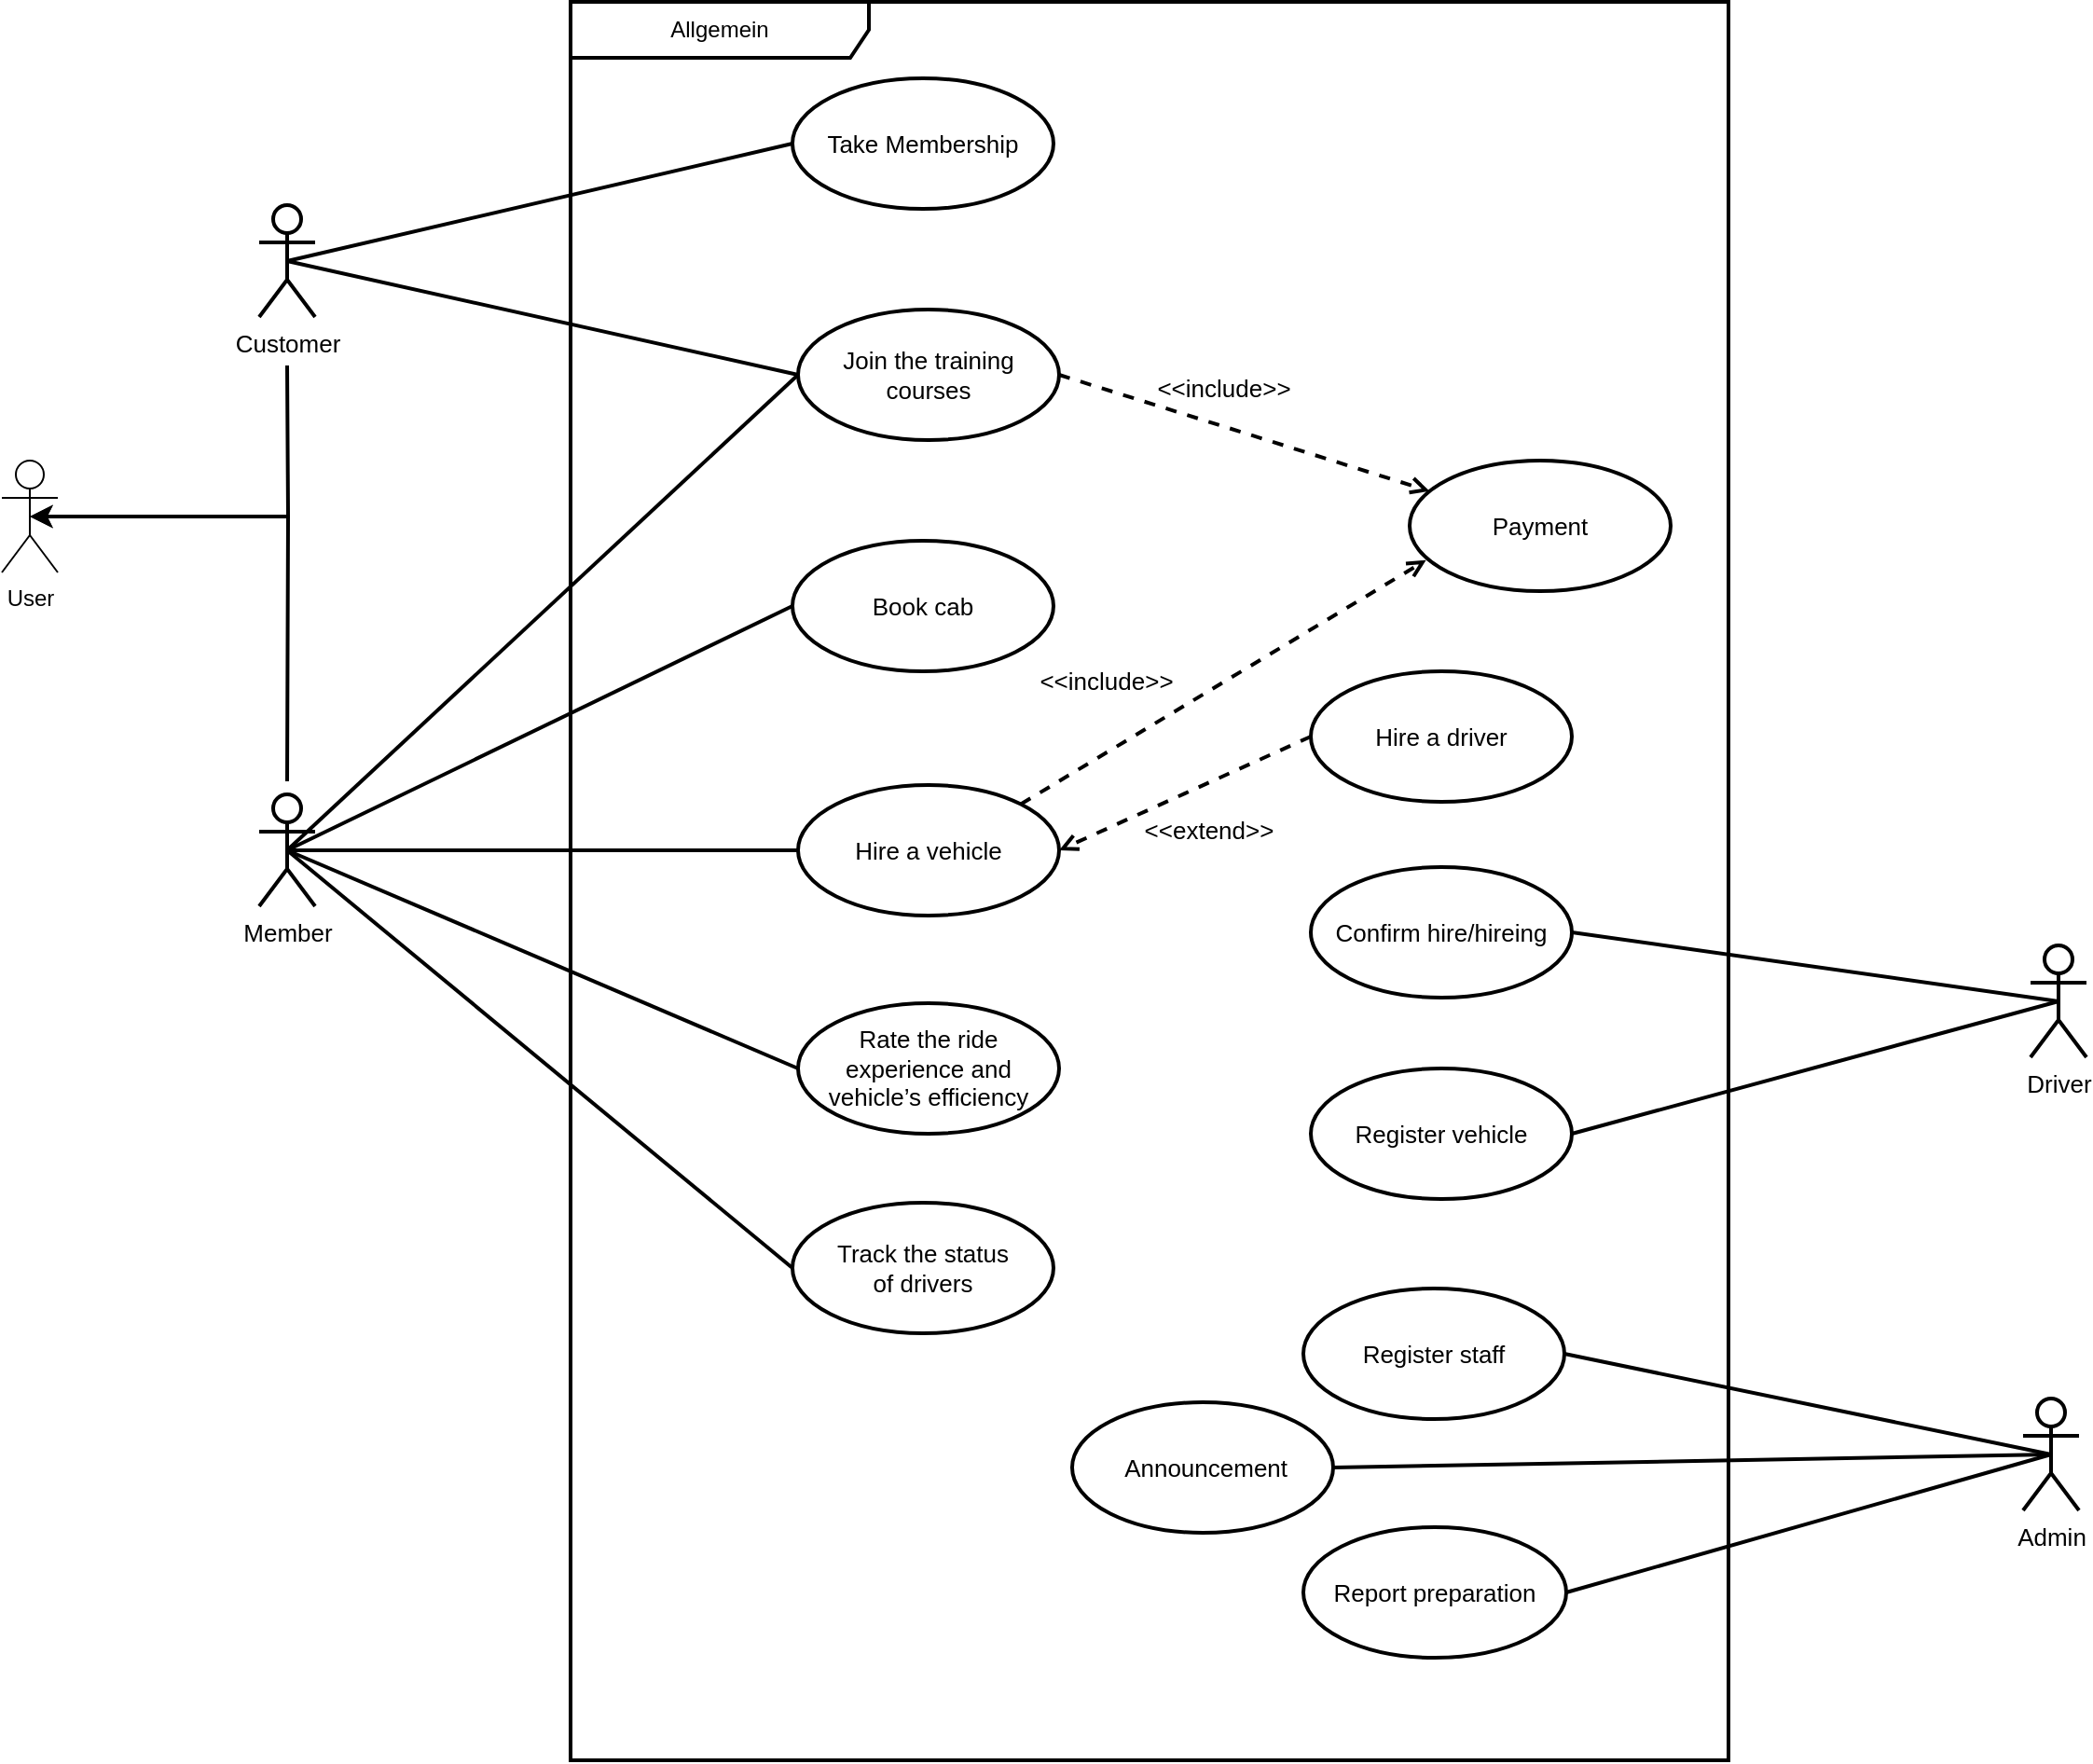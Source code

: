 <mxfile version="21.2.2" type="device" pages="2">
  <diagram id="Sg7ZV_KuBf7xHADTHJAd" name="Page-1">
    <mxGraphModel dx="1900" dy="843" grid="0" gridSize="10" guides="1" tooltips="1" connect="1" arrows="1" fold="1" page="0" pageScale="1" pageWidth="827" pageHeight="1169" background="none" math="0" shadow="0">
      <root>
        <mxCell id="0" />
        <mxCell id="1" parent="0" />
        <mxCell id="JtI680RbjMdnWNYT66Pj-16" style="rounded=0;orthogonalLoop=1;jettySize=auto;html=1;exitX=0.5;exitY=0.5;exitDx=0;exitDy=0;exitPerimeter=0;entryX=0;entryY=0.5;entryDx=0;entryDy=0;endArrow=none;endFill=0;strokeWidth=2;fontSize=13;strokeColor=default;fontColor=default;labelBackgroundColor=none;" parent="1" source="JtI680RbjMdnWNYT66Pj-1" target="JtI680RbjMdnWNYT66Pj-2" edge="1">
          <mxGeometry relative="1" as="geometry" />
        </mxCell>
        <mxCell id="JtI680RbjMdnWNYT66Pj-17" style="rounded=0;orthogonalLoop=1;jettySize=auto;html=1;exitX=0.5;exitY=0.5;exitDx=0;exitDy=0;exitPerimeter=0;entryX=0;entryY=0.5;entryDx=0;entryDy=0;endArrow=none;endFill=0;strokeWidth=2;fontSize=13;strokeColor=default;fontColor=default;labelBackgroundColor=none;" parent="1" source="JtI680RbjMdnWNYT66Pj-1" target="JtI680RbjMdnWNYT66Pj-11" edge="1">
          <mxGeometry relative="1" as="geometry" />
        </mxCell>
        <mxCell id="JtI680RbjMdnWNYT66Pj-1" value="Customer" style="shape=umlActor;verticalLabelPosition=bottom;verticalAlign=top;html=1;strokeWidth=2;fontSize=13;strokeColor=default;fontColor=default;labelBackgroundColor=none;" parent="1" vertex="1">
          <mxGeometry x="70" y="290" width="30" height="60" as="geometry" />
        </mxCell>
        <mxCell id="JtI680RbjMdnWNYT66Pj-2" value="Take Membership" style="ellipse;whiteSpace=wrap;html=1;strokeWidth=2;fontSize=13;strokeColor=default;fontColor=default;labelBackgroundColor=none;" parent="1" vertex="1">
          <mxGeometry x="356" y="222" width="140" height="70" as="geometry" />
        </mxCell>
        <mxCell id="KUqp1MOufIAPbCy5ALb7-6" style="rounded=0;orthogonalLoop=1;jettySize=auto;html=1;exitX=0;exitY=0.5;exitDx=0;exitDy=0;entryX=0.5;entryY=0.5;entryDx=0;entryDy=0;entryPerimeter=0;endArrow=none;endFill=0;strokeWidth=2;" parent="1" source="JtI680RbjMdnWNYT66Pj-3" target="KUqp1MOufIAPbCy5ALb7-2" edge="1">
          <mxGeometry relative="1" as="geometry" />
        </mxCell>
        <mxCell id="JtI680RbjMdnWNYT66Pj-3" value="Rate the ride &lt;br style=&quot;font-size: 13px;&quot;&gt;experience and vehicle’s efficiency" style="ellipse;whiteSpace=wrap;html=1;strokeWidth=2;fontSize=13;strokeColor=default;fontColor=default;labelBackgroundColor=none;" parent="1" vertex="1">
          <mxGeometry x="359" y="718" width="140" height="70" as="geometry" />
        </mxCell>
        <mxCell id="JtI680RbjMdnWNYT66Pj-4" value="Report preparation" style="ellipse;whiteSpace=wrap;html=1;strokeWidth=2;fontSize=13;strokeColor=default;fontColor=default;labelBackgroundColor=none;" parent="1" vertex="1">
          <mxGeometry x="630" y="999" width="141" height="70" as="geometry" />
        </mxCell>
        <mxCell id="KUqp1MOufIAPbCy5ALb7-5" style="rounded=0;orthogonalLoop=1;jettySize=auto;html=1;exitX=0;exitY=0.5;exitDx=0;exitDy=0;entryX=0.5;entryY=0.5;entryDx=0;entryDy=0;entryPerimeter=0;endArrow=none;endFill=0;strokeWidth=2;" parent="1" source="JtI680RbjMdnWNYT66Pj-5" target="KUqp1MOufIAPbCy5ALb7-2" edge="1">
          <mxGeometry relative="1" as="geometry">
            <mxPoint x="143.143" y="675.857" as="targetPoint" />
          </mxGeometry>
        </mxCell>
        <mxCell id="JtI680RbjMdnWNYT66Pj-5" value="Hire a vehicle" style="ellipse;whiteSpace=wrap;html=1;strokeWidth=2;fontSize=13;strokeColor=default;fontColor=default;labelBackgroundColor=none;" parent="1" vertex="1">
          <mxGeometry x="359" y="601" width="140" height="70" as="geometry" />
        </mxCell>
        <mxCell id="JtI680RbjMdnWNYT66Pj-6" value="Register staff" style="ellipse;whiteSpace=wrap;html=1;strokeWidth=2;fontSize=13;strokeColor=default;fontColor=default;labelBackgroundColor=none;" parent="1" vertex="1">
          <mxGeometry x="630" y="871" width="140" height="70" as="geometry" />
        </mxCell>
        <mxCell id="KUqp1MOufIAPbCy5ALb7-4" style="rounded=0;orthogonalLoop=1;jettySize=auto;html=1;exitX=0;exitY=0.5;exitDx=0;exitDy=0;entryX=0.5;entryY=0.5;entryDx=0;entryDy=0;entryPerimeter=0;endArrow=none;endFill=0;strokeWidth=2;" parent="1" source="JtI680RbjMdnWNYT66Pj-7" target="KUqp1MOufIAPbCy5ALb7-2" edge="1">
          <mxGeometry relative="1" as="geometry" />
        </mxCell>
        <mxCell id="JtI680RbjMdnWNYT66Pj-7" value="Book cab" style="ellipse;whiteSpace=wrap;html=1;strokeWidth=2;fontSize=13;strokeColor=default;fontColor=default;labelBackgroundColor=none;" parent="1" vertex="1">
          <mxGeometry x="356" y="470" width="140" height="70" as="geometry" />
        </mxCell>
        <mxCell id="KUqp1MOufIAPbCy5ALb7-7" style="rounded=0;orthogonalLoop=1;jettySize=auto;html=1;exitX=0;exitY=0.5;exitDx=0;exitDy=0;entryX=0.5;entryY=0.5;entryDx=0;entryDy=0;entryPerimeter=0;endArrow=none;endFill=0;strokeWidth=2;" parent="1" source="JtI680RbjMdnWNYT66Pj-8" target="KUqp1MOufIAPbCy5ALb7-2" edge="1">
          <mxGeometry relative="1" as="geometry">
            <mxPoint x="160.286" y="850.714" as="targetPoint" />
          </mxGeometry>
        </mxCell>
        <mxCell id="JtI680RbjMdnWNYT66Pj-8" value="Track the status &lt;br style=&quot;font-size: 13px;&quot;&gt;of drivers" style="ellipse;whiteSpace=wrap;html=1;strokeWidth=2;fontSize=13;strokeColor=default;fontColor=default;labelBackgroundColor=none;" parent="1" vertex="1">
          <mxGeometry x="356" y="825" width="140" height="70" as="geometry" />
        </mxCell>
        <mxCell id="JtI680RbjMdnWNYT66Pj-11" value="Join the training courses" style="ellipse;whiteSpace=wrap;html=1;strokeWidth=2;fontSize=13;strokeColor=default;fontColor=default;labelBackgroundColor=none;" parent="1" vertex="1">
          <mxGeometry x="359" y="346" width="140" height="70" as="geometry" />
        </mxCell>
        <mxCell id="JtI680RbjMdnWNYT66Pj-12" value="Register vehicle" style="ellipse;whiteSpace=wrap;html=1;strokeWidth=2;fontSize=13;strokeColor=default;fontColor=default;labelBackgroundColor=none;" parent="1" vertex="1">
          <mxGeometry x="634" y="753" width="140" height="70" as="geometry" />
        </mxCell>
        <mxCell id="JtI680RbjMdnWNYT66Pj-13" value="Hire a driver" style="ellipse;whiteSpace=wrap;html=1;strokeWidth=2;fontSize=13;strokeColor=default;fontColor=default;labelBackgroundColor=none;" parent="1" vertex="1">
          <mxGeometry x="634" y="540" width="140" height="70" as="geometry" />
        </mxCell>
        <mxCell id="JtI680RbjMdnWNYT66Pj-15" value="Confirm hire/hireing" style="ellipse;whiteSpace=wrap;html=1;strokeWidth=2;fontSize=13;strokeColor=default;fontColor=default;labelBackgroundColor=none;" parent="1" vertex="1">
          <mxGeometry x="634" y="645" width="140" height="70" as="geometry" />
        </mxCell>
        <mxCell id="JtI680RbjMdnWNYT66Pj-23" value="&amp;lt;&amp;lt;include&amp;gt;&amp;gt;" style="html=1;verticalAlign=bottom;labelBackgroundColor=none;endArrow=open;endFill=0;dashed=1;rounded=0;exitX=1;exitY=0.5;exitDx=0;exitDy=0;strokeWidth=2;fontSize=13;strokeColor=default;fontColor=default;" parent="1" source="JtI680RbjMdnWNYT66Pj-11" target="JtI680RbjMdnWNYT66Pj-14" edge="1">
          <mxGeometry x="-0.14" y="9" width="160" relative="1" as="geometry">
            <mxPoint x="544" y="618" as="sourcePoint" />
            <mxPoint x="704" y="618" as="targetPoint" />
            <mxPoint as="offset" />
          </mxGeometry>
        </mxCell>
        <mxCell id="JtI680RbjMdnWNYT66Pj-25" value="&amp;lt;&amp;lt;include&amp;gt;&amp;gt;" style="html=1;verticalAlign=bottom;labelBackgroundColor=none;endArrow=open;endFill=0;dashed=1;rounded=0;entryX=0.063;entryY=0.763;entryDx=0;entryDy=0;exitX=1;exitY=0;exitDx=0;exitDy=0;entryPerimeter=0;strokeWidth=2;fontSize=13;strokeColor=default;fontColor=default;" parent="1" source="JtI680RbjMdnWNYT66Pj-5" target="JtI680RbjMdnWNYT66Pj-14" edge="1">
          <mxGeometry x="-0.459" y="25" width="160" relative="1" as="geometry">
            <mxPoint x="556" y="515" as="sourcePoint" />
            <mxPoint x="711" y="640" as="targetPoint" />
            <mxPoint y="1" as="offset" />
          </mxGeometry>
        </mxCell>
        <mxCell id="JtI680RbjMdnWNYT66Pj-30" style="rounded=0;orthogonalLoop=1;jettySize=auto;html=1;exitX=0.5;exitY=0.5;exitDx=0;exitDy=0;exitPerimeter=0;entryX=1;entryY=0.5;entryDx=0;entryDy=0;endArrow=none;endFill=0;strokeWidth=2;fontSize=13;strokeColor=default;fontColor=default;labelBackgroundColor=none;" parent="1" source="JtI680RbjMdnWNYT66Pj-27" target="JtI680RbjMdnWNYT66Pj-15" edge="1">
          <mxGeometry relative="1" as="geometry" />
        </mxCell>
        <mxCell id="JtI680RbjMdnWNYT66Pj-31" style="rounded=0;orthogonalLoop=1;jettySize=auto;html=1;exitX=0.5;exitY=0.5;exitDx=0;exitDy=0;exitPerimeter=0;entryX=1;entryY=0.5;entryDx=0;entryDy=0;endArrow=none;endFill=0;strokeWidth=2;fontSize=13;strokeColor=default;fontColor=default;labelBackgroundColor=none;" parent="1" source="JtI680RbjMdnWNYT66Pj-27" target="JtI680RbjMdnWNYT66Pj-12" edge="1">
          <mxGeometry relative="1" as="geometry" />
        </mxCell>
        <mxCell id="JtI680RbjMdnWNYT66Pj-27" value="Driver" style="shape=umlActor;verticalLabelPosition=bottom;verticalAlign=top;html=1;strokeWidth=2;fontSize=13;strokeColor=default;fontColor=default;labelBackgroundColor=none;" parent="1" vertex="1">
          <mxGeometry x="1020" y="687" width="30" height="60" as="geometry" />
        </mxCell>
        <mxCell id="JtI680RbjMdnWNYT66Pj-32" style="rounded=0;orthogonalLoop=1;jettySize=auto;html=1;exitX=0.5;exitY=0.5;exitDx=0;exitDy=0;exitPerimeter=0;entryX=1;entryY=0.5;entryDx=0;entryDy=0;endArrow=none;endFill=0;strokeWidth=2;fontSize=13;strokeColor=default;fontColor=default;labelBackgroundColor=none;" parent="1" source="JtI680RbjMdnWNYT66Pj-28" target="JtI680RbjMdnWNYT66Pj-6" edge="1">
          <mxGeometry relative="1" as="geometry" />
        </mxCell>
        <mxCell id="JtI680RbjMdnWNYT66Pj-33" style="rounded=0;orthogonalLoop=1;jettySize=auto;html=1;exitX=0.5;exitY=0.5;exitDx=0;exitDy=0;exitPerimeter=0;entryX=1;entryY=0.5;entryDx=0;entryDy=0;endArrow=none;endFill=0;strokeWidth=2;fontSize=13;strokeColor=default;fontColor=default;labelBackgroundColor=none;" parent="1" source="JtI680RbjMdnWNYT66Pj-28" target="JtI680RbjMdnWNYT66Pj-4" edge="1">
          <mxGeometry relative="1" as="geometry" />
        </mxCell>
        <mxCell id="JtI680RbjMdnWNYT66Pj-28" value="Admin" style="shape=umlActor;verticalLabelPosition=bottom;verticalAlign=top;html=1;strokeWidth=2;fontSize=13;strokeColor=default;fontColor=default;labelBackgroundColor=none;" parent="1" vertex="1">
          <mxGeometry x="1016" y="930" width="30" height="60" as="geometry" />
        </mxCell>
        <mxCell id="W9QEtiOxt6KoalJ0igwo-1" value="Allgemein" style="shape=umlFrame;whiteSpace=wrap;html=1;pointerEvents=0;recursiveResize=0;container=1;collapsible=0;width=160;strokeColor=default;fontColor=default;labelBackgroundColor=none;strokeWidth=2;" parent="1" vertex="1">
          <mxGeometry x="237" y="181" width="621" height="943" as="geometry" />
        </mxCell>
        <mxCell id="98QJETeo1Kw4cZLWInk4-1" value="&amp;nbsp;Announcement" style="ellipse;whiteSpace=wrap;html=1;strokeWidth=2;fontSize=13;strokeColor=default;fontColor=default;labelBackgroundColor=none;" parent="W9QEtiOxt6KoalJ0igwo-1" vertex="1">
          <mxGeometry x="269" y="751" width="140" height="70" as="geometry" />
        </mxCell>
        <mxCell id="JtI680RbjMdnWNYT66Pj-14" value="Payment" style="ellipse;whiteSpace=wrap;html=1;strokeWidth=2;fontSize=13;strokeColor=default;fontColor=default;labelBackgroundColor=none;" parent="W9QEtiOxt6KoalJ0igwo-1" vertex="1">
          <mxGeometry x="450" y="246" width="140" height="70" as="geometry" />
        </mxCell>
        <mxCell id="KUqp1MOufIAPbCy5ALb7-1" value="&amp;lt;&amp;lt;extend&amp;gt;&amp;gt;" style="html=1;verticalAlign=bottom;labelBackgroundColor=none;endArrow=open;endFill=0;dashed=1;rounded=0;entryX=1;entryY=0.5;entryDx=0;entryDy=0;exitX=0;exitY=0.5;exitDx=0;exitDy=0;strokeWidth=2;fontSize=13;strokeColor=default;fontColor=default;" parent="1" source="JtI680RbjMdnWNYT66Pj-13" target="JtI680RbjMdnWNYT66Pj-5" edge="1">
          <mxGeometry x="0.016" y="33" width="160" relative="1" as="geometry">
            <mxPoint x="664" y="416" as="sourcePoint" />
            <mxPoint x="506" y="267" as="targetPoint" />
            <mxPoint as="offset" />
          </mxGeometry>
        </mxCell>
        <mxCell id="98QJETeo1Kw4cZLWInk4-3" style="rounded=0;orthogonalLoop=1;jettySize=auto;html=1;exitX=0.5;exitY=0.5;exitDx=0;exitDy=0;exitPerimeter=0;entryX=0;entryY=0.5;entryDx=0;entryDy=0;strokeWidth=2;endArrow=none;endFill=0;" parent="1" source="KUqp1MOufIAPbCy5ALb7-2" target="JtI680RbjMdnWNYT66Pj-11" edge="1">
          <mxGeometry relative="1" as="geometry" />
        </mxCell>
        <mxCell id="KUqp1MOufIAPbCy5ALb7-2" value="Member" style="shape=umlActor;verticalLabelPosition=bottom;verticalAlign=top;html=1;strokeWidth=2;fontSize=13;strokeColor=default;fontColor=default;labelBackgroundColor=none;" parent="1" vertex="1">
          <mxGeometry x="70" y="606" width="30" height="60" as="geometry" />
        </mxCell>
        <mxCell id="98QJETeo1Kw4cZLWInk4-2" style="rounded=0;orthogonalLoop=1;jettySize=auto;html=1;exitX=1;exitY=0.5;exitDx=0;exitDy=0;entryX=0.5;entryY=0.5;entryDx=0;entryDy=0;entryPerimeter=0;endArrow=none;endFill=0;strokeWidth=2;" parent="1" source="98QJETeo1Kw4cZLWInk4-1" target="JtI680RbjMdnWNYT66Pj-28" edge="1">
          <mxGeometry relative="1" as="geometry" />
        </mxCell>
        <mxCell id="VyOtGV6ZUo6Rr4ROJjhi-2" style="edgeStyle=orthogonalEdgeStyle;rounded=0;orthogonalLoop=1;jettySize=auto;html=1;exitX=0.5;exitY=0.5;exitDx=0;exitDy=0;exitPerimeter=0;startArrow=classic;startFill=1;endArrow=none;endFill=0;strokeWidth=2;" parent="1" source="VyOtGV6ZUo6Rr4ROJjhi-1" edge="1">
          <mxGeometry relative="1" as="geometry">
            <mxPoint x="85" y="599" as="targetPoint" />
          </mxGeometry>
        </mxCell>
        <mxCell id="VyOtGV6ZUo6Rr4ROJjhi-3" style="edgeStyle=orthogonalEdgeStyle;rounded=0;orthogonalLoop=1;jettySize=auto;html=1;exitX=0.5;exitY=0.5;exitDx=0;exitDy=0;exitPerimeter=0;startArrow=classic;startFill=1;endArrow=none;endFill=0;strokeWidth=2;" parent="1" source="VyOtGV6ZUo6Rr4ROJjhi-1" edge="1">
          <mxGeometry relative="1" as="geometry">
            <mxPoint x="85" y="376" as="targetPoint" />
            <mxPoint x="-132.0" y="457" as="sourcePoint" />
          </mxGeometry>
        </mxCell>
        <mxCell id="VyOtGV6ZUo6Rr4ROJjhi-1" value="User" style="shape=umlActor;verticalLabelPosition=bottom;verticalAlign=top;html=1;outlineConnect=0;" parent="1" vertex="1">
          <mxGeometry x="-68" y="427" width="30" height="60" as="geometry" />
        </mxCell>
      </root>
    </mxGraphModel>
  </diagram>
  <diagram id="TWoqfgrpCxAoebQHYecr" name="Page-2">
    <mxGraphModel dx="1506" dy="369" grid="0" gridSize="10" guides="1" tooltips="1" connect="1" arrows="1" fold="1" page="1" pageScale="1" pageWidth="850" pageHeight="1100" math="0" shadow="0">
      <root>
        <mxCell id="0" />
        <mxCell id="1" parent="0" />
        <mxCell id="A92oESy23BLJrJ6_xoGW-1" style="rounded=0;orthogonalLoop=1;jettySize=auto;html=1;exitX=0.5;exitY=0.5;exitDx=0;exitDy=0;exitPerimeter=0;entryX=0;entryY=0.5;entryDx=0;entryDy=0;endArrow=none;endFill=0;strokeWidth=2;fontSize=13;strokeColor=default;fontColor=default;labelBackgroundColor=none;" edge="1" parent="1" source="A92oESy23BLJrJ6_xoGW-3" target="A92oESy23BLJrJ6_xoGW-4">
          <mxGeometry relative="1" as="geometry" />
        </mxCell>
        <mxCell id="A92oESy23BLJrJ6_xoGW-2" style="rounded=0;orthogonalLoop=1;jettySize=auto;html=1;exitX=0.5;exitY=0.5;exitDx=0;exitDy=0;exitPerimeter=0;entryX=0;entryY=0.5;entryDx=0;entryDy=0;endArrow=none;endFill=0;strokeWidth=2;fontSize=13;strokeColor=default;fontColor=default;labelBackgroundColor=none;" edge="1" parent="1" source="A92oESy23BLJrJ6_xoGW-3" target="A92oESy23BLJrJ6_xoGW-15">
          <mxGeometry relative="1" as="geometry" />
        </mxCell>
        <mxCell id="A92oESy23BLJrJ6_xoGW-3" value="Customer" style="shape=umlActor;verticalLabelPosition=bottom;verticalAlign=top;html=1;strokeWidth=2;fontSize=13;strokeColor=default;fontColor=default;labelBackgroundColor=none;" vertex="1" parent="1">
          <mxGeometry x="70" y="290" width="30" height="60" as="geometry" />
        </mxCell>
        <mxCell id="A92oESy23BLJrJ6_xoGW-4" value="Take Membership" style="ellipse;whiteSpace=wrap;html=1;strokeWidth=2;fontSize=13;strokeColor=default;fontColor=default;labelBackgroundColor=none;" vertex="1" parent="1">
          <mxGeometry x="356" y="222" width="140" height="70" as="geometry" />
        </mxCell>
        <mxCell id="A92oESy23BLJrJ6_xoGW-5" style="rounded=0;orthogonalLoop=1;jettySize=auto;html=1;exitX=0;exitY=0.5;exitDx=0;exitDy=0;entryX=0.5;entryY=0.5;entryDx=0;entryDy=0;entryPerimeter=0;endArrow=none;endFill=0;strokeWidth=2;" edge="1" parent="1" source="A92oESy23BLJrJ6_xoGW-6" target="A92oESy23BLJrJ6_xoGW-32">
          <mxGeometry relative="1" as="geometry" />
        </mxCell>
        <mxCell id="A92oESy23BLJrJ6_xoGW-6" value="Rate the ride &lt;br style=&quot;font-size: 13px;&quot;&gt;experience and vehicle’s efficiency" style="ellipse;whiteSpace=wrap;html=1;strokeWidth=2;fontSize=13;strokeColor=default;fontColor=default;labelBackgroundColor=none;" vertex="1" parent="1">
          <mxGeometry x="359" y="718" width="140" height="70" as="geometry" />
        </mxCell>
        <mxCell id="A92oESy23BLJrJ6_xoGW-7" value="Report preparation" style="ellipse;whiteSpace=wrap;html=1;strokeWidth=2;fontSize=13;strokeColor=default;fontColor=default;labelBackgroundColor=none;" vertex="1" parent="1">
          <mxGeometry x="630" y="999" width="141" height="70" as="geometry" />
        </mxCell>
        <mxCell id="A92oESy23BLJrJ6_xoGW-8" style="rounded=0;orthogonalLoop=1;jettySize=auto;html=1;exitX=0;exitY=0.5;exitDx=0;exitDy=0;entryX=0.5;entryY=0.5;entryDx=0;entryDy=0;entryPerimeter=0;endArrow=none;endFill=0;strokeWidth=2;" edge="1" parent="1" source="A92oESy23BLJrJ6_xoGW-9" target="A92oESy23BLJrJ6_xoGW-32">
          <mxGeometry relative="1" as="geometry">
            <mxPoint x="143.143" y="675.857" as="targetPoint" />
          </mxGeometry>
        </mxCell>
        <mxCell id="A92oESy23BLJrJ6_xoGW-9" value="Hire a vehicle" style="ellipse;whiteSpace=wrap;html=1;strokeWidth=2;fontSize=13;strokeColor=default;fontColor=default;labelBackgroundColor=none;" vertex="1" parent="1">
          <mxGeometry x="359" y="601" width="140" height="70" as="geometry" />
        </mxCell>
        <mxCell id="A92oESy23BLJrJ6_xoGW-10" value="Register staff" style="ellipse;whiteSpace=wrap;html=1;strokeWidth=2;fontSize=13;strokeColor=default;fontColor=default;labelBackgroundColor=none;" vertex="1" parent="1">
          <mxGeometry x="630" y="871" width="140" height="70" as="geometry" />
        </mxCell>
        <mxCell id="A92oESy23BLJrJ6_xoGW-11" style="rounded=0;orthogonalLoop=1;jettySize=auto;html=1;exitX=0;exitY=0.5;exitDx=0;exitDy=0;entryX=0.5;entryY=0.5;entryDx=0;entryDy=0;entryPerimeter=0;endArrow=none;endFill=0;strokeWidth=2;" edge="1" parent="1" source="A92oESy23BLJrJ6_xoGW-12" target="A92oESy23BLJrJ6_xoGW-32">
          <mxGeometry relative="1" as="geometry" />
        </mxCell>
        <mxCell id="A92oESy23BLJrJ6_xoGW-12" value="Book cab" style="ellipse;whiteSpace=wrap;html=1;strokeWidth=2;fontSize=13;strokeColor=default;fontColor=default;labelBackgroundColor=none;" vertex="1" parent="1">
          <mxGeometry x="356" y="470" width="140" height="70" as="geometry" />
        </mxCell>
        <mxCell id="A92oESy23BLJrJ6_xoGW-13" style="rounded=0;orthogonalLoop=1;jettySize=auto;html=1;exitX=0;exitY=0.5;exitDx=0;exitDy=0;entryX=0.5;entryY=0.5;entryDx=0;entryDy=0;entryPerimeter=0;endArrow=none;endFill=0;strokeWidth=2;" edge="1" parent="1" source="A92oESy23BLJrJ6_xoGW-14" target="A92oESy23BLJrJ6_xoGW-32">
          <mxGeometry relative="1" as="geometry">
            <mxPoint x="160.286" y="850.714" as="targetPoint" />
          </mxGeometry>
        </mxCell>
        <mxCell id="A92oESy23BLJrJ6_xoGW-14" value="Track the status &lt;br style=&quot;font-size: 13px;&quot;&gt;of drivers" style="ellipse;whiteSpace=wrap;html=1;strokeWidth=2;fontSize=13;strokeColor=default;fontColor=default;labelBackgroundColor=none;" vertex="1" parent="1">
          <mxGeometry x="356" y="825" width="140" height="70" as="geometry" />
        </mxCell>
        <mxCell id="A92oESy23BLJrJ6_xoGW-15" value="Join the training courses" style="ellipse;whiteSpace=wrap;html=1;strokeWidth=2;fontSize=13;strokeColor=default;fontColor=default;labelBackgroundColor=none;" vertex="1" parent="1">
          <mxGeometry x="359" y="346" width="140" height="70" as="geometry" />
        </mxCell>
        <mxCell id="A92oESy23BLJrJ6_xoGW-16" value="Register vehicle" style="ellipse;whiteSpace=wrap;html=1;strokeWidth=2;fontSize=13;strokeColor=default;fontColor=default;labelBackgroundColor=none;" vertex="1" parent="1">
          <mxGeometry x="634" y="753" width="140" height="70" as="geometry" />
        </mxCell>
        <mxCell id="A92oESy23BLJrJ6_xoGW-17" value="Hire a driver" style="ellipse;whiteSpace=wrap;html=1;strokeWidth=2;fontSize=13;strokeColor=default;fontColor=default;labelBackgroundColor=none;" vertex="1" parent="1">
          <mxGeometry x="634" y="540" width="140" height="70" as="geometry" />
        </mxCell>
        <mxCell id="A92oESy23BLJrJ6_xoGW-18" value="Confirm hire/hireing" style="ellipse;whiteSpace=wrap;html=1;strokeWidth=2;fontSize=13;strokeColor=default;fontColor=default;labelBackgroundColor=none;" vertex="1" parent="1">
          <mxGeometry x="634" y="645" width="140" height="70" as="geometry" />
        </mxCell>
        <mxCell id="A92oESy23BLJrJ6_xoGW-19" value="&amp;lt;&amp;lt;include&amp;gt;&amp;gt;" style="html=1;verticalAlign=bottom;labelBackgroundColor=none;endArrow=open;endFill=0;dashed=1;rounded=0;exitX=1;exitY=0.5;exitDx=0;exitDy=0;strokeWidth=2;fontSize=13;strokeColor=default;fontColor=default;" edge="1" parent="1" source="A92oESy23BLJrJ6_xoGW-15" target="A92oESy23BLJrJ6_xoGW-29">
          <mxGeometry x="-0.14" y="9" width="160" relative="1" as="geometry">
            <mxPoint x="544" y="618" as="sourcePoint" />
            <mxPoint x="704" y="618" as="targetPoint" />
            <mxPoint as="offset" />
          </mxGeometry>
        </mxCell>
        <mxCell id="A92oESy23BLJrJ6_xoGW-20" value="&amp;lt;&amp;lt;include&amp;gt;&amp;gt;" style="html=1;verticalAlign=bottom;labelBackgroundColor=none;endArrow=open;endFill=0;dashed=1;rounded=0;entryX=0.063;entryY=0.763;entryDx=0;entryDy=0;exitX=1;exitY=0;exitDx=0;exitDy=0;entryPerimeter=0;strokeWidth=2;fontSize=13;strokeColor=default;fontColor=default;" edge="1" parent="1" source="A92oESy23BLJrJ6_xoGW-9" target="A92oESy23BLJrJ6_xoGW-29">
          <mxGeometry x="-0.459" y="25" width="160" relative="1" as="geometry">
            <mxPoint x="556" y="515" as="sourcePoint" />
            <mxPoint x="711" y="640" as="targetPoint" />
            <mxPoint y="1" as="offset" />
          </mxGeometry>
        </mxCell>
        <mxCell id="A92oESy23BLJrJ6_xoGW-21" style="rounded=0;orthogonalLoop=1;jettySize=auto;html=1;exitX=0.5;exitY=0.5;exitDx=0;exitDy=0;exitPerimeter=0;entryX=1;entryY=0.5;entryDx=0;entryDy=0;endArrow=none;endFill=0;strokeWidth=2;fontSize=13;strokeColor=default;fontColor=default;labelBackgroundColor=none;" edge="1" parent="1" source="A92oESy23BLJrJ6_xoGW-23" target="A92oESy23BLJrJ6_xoGW-18">
          <mxGeometry relative="1" as="geometry" />
        </mxCell>
        <mxCell id="A92oESy23BLJrJ6_xoGW-22" style="rounded=0;orthogonalLoop=1;jettySize=auto;html=1;exitX=0.5;exitY=0.5;exitDx=0;exitDy=0;exitPerimeter=0;entryX=1;entryY=0.5;entryDx=0;entryDy=0;endArrow=none;endFill=0;strokeWidth=2;fontSize=13;strokeColor=default;fontColor=default;labelBackgroundColor=none;" edge="1" parent="1" source="A92oESy23BLJrJ6_xoGW-23" target="A92oESy23BLJrJ6_xoGW-16">
          <mxGeometry relative="1" as="geometry" />
        </mxCell>
        <mxCell id="A92oESy23BLJrJ6_xoGW-23" value="Driver" style="shape=umlActor;verticalLabelPosition=bottom;verticalAlign=top;html=1;strokeWidth=2;fontSize=13;strokeColor=default;fontColor=default;labelBackgroundColor=none;" vertex="1" parent="1">
          <mxGeometry x="1020" y="687" width="30" height="60" as="geometry" />
        </mxCell>
        <mxCell id="A92oESy23BLJrJ6_xoGW-24" style="rounded=0;orthogonalLoop=1;jettySize=auto;html=1;exitX=0.5;exitY=0.5;exitDx=0;exitDy=0;exitPerimeter=0;entryX=1;entryY=0.5;entryDx=0;entryDy=0;endArrow=none;endFill=0;strokeWidth=2;fontSize=13;strokeColor=default;fontColor=default;labelBackgroundColor=none;" edge="1" parent="1" source="A92oESy23BLJrJ6_xoGW-26" target="A92oESy23BLJrJ6_xoGW-10">
          <mxGeometry relative="1" as="geometry" />
        </mxCell>
        <mxCell id="A92oESy23BLJrJ6_xoGW-25" style="rounded=0;orthogonalLoop=1;jettySize=auto;html=1;exitX=0.5;exitY=0.5;exitDx=0;exitDy=0;exitPerimeter=0;entryX=1;entryY=0.5;entryDx=0;entryDy=0;endArrow=none;endFill=0;strokeWidth=2;fontSize=13;strokeColor=default;fontColor=default;labelBackgroundColor=none;" edge="1" parent="1" source="A92oESy23BLJrJ6_xoGW-26" target="A92oESy23BLJrJ6_xoGW-7">
          <mxGeometry relative="1" as="geometry" />
        </mxCell>
        <mxCell id="A92oESy23BLJrJ6_xoGW-26" value="Admin" style="shape=umlActor;verticalLabelPosition=bottom;verticalAlign=top;html=1;strokeWidth=2;fontSize=13;strokeColor=default;fontColor=default;labelBackgroundColor=none;" vertex="1" parent="1">
          <mxGeometry x="1016" y="930" width="30" height="60" as="geometry" />
        </mxCell>
        <mxCell id="A92oESy23BLJrJ6_xoGW-27" value="Allgemein" style="shape=umlFrame;whiteSpace=wrap;html=1;pointerEvents=0;recursiveResize=0;container=1;collapsible=0;width=160;strokeColor=default;fontColor=default;labelBackgroundColor=none;strokeWidth=2;" vertex="1" parent="1">
          <mxGeometry x="237" y="181" width="621" height="943" as="geometry" />
        </mxCell>
        <mxCell id="A92oESy23BLJrJ6_xoGW-28" value="&amp;nbsp;Announcement" style="ellipse;whiteSpace=wrap;html=1;strokeWidth=2;fontSize=13;strokeColor=default;fontColor=default;labelBackgroundColor=none;" vertex="1" parent="A92oESy23BLJrJ6_xoGW-27">
          <mxGeometry x="269" y="751" width="140" height="70" as="geometry" />
        </mxCell>
        <mxCell id="A92oESy23BLJrJ6_xoGW-29" value="Payment" style="ellipse;whiteSpace=wrap;html=1;strokeWidth=2;fontSize=13;strokeColor=default;fontColor=default;labelBackgroundColor=none;" vertex="1" parent="A92oESy23BLJrJ6_xoGW-27">
          <mxGeometry x="450" y="246" width="140" height="70" as="geometry" />
        </mxCell>
        <mxCell id="A92oESy23BLJrJ6_xoGW-30" value="&amp;lt;&amp;lt;extend&amp;gt;&amp;gt;" style="html=1;verticalAlign=bottom;labelBackgroundColor=none;endArrow=open;endFill=0;dashed=1;rounded=0;entryX=1;entryY=0.5;entryDx=0;entryDy=0;exitX=0;exitY=0.5;exitDx=0;exitDy=0;strokeWidth=2;fontSize=13;strokeColor=default;fontColor=default;" edge="1" parent="1" source="A92oESy23BLJrJ6_xoGW-17" target="A92oESy23BLJrJ6_xoGW-9">
          <mxGeometry x="0.016" y="33" width="160" relative="1" as="geometry">
            <mxPoint x="664" y="416" as="sourcePoint" />
            <mxPoint x="506" y="267" as="targetPoint" />
            <mxPoint as="offset" />
          </mxGeometry>
        </mxCell>
        <mxCell id="A92oESy23BLJrJ6_xoGW-31" style="rounded=0;orthogonalLoop=1;jettySize=auto;html=1;exitX=0.5;exitY=0.5;exitDx=0;exitDy=0;exitPerimeter=0;entryX=0;entryY=0.5;entryDx=0;entryDy=0;strokeWidth=2;endArrow=none;endFill=0;" edge="1" parent="1" source="A92oESy23BLJrJ6_xoGW-32" target="A92oESy23BLJrJ6_xoGW-15">
          <mxGeometry relative="1" as="geometry" />
        </mxCell>
        <mxCell id="A92oESy23BLJrJ6_xoGW-32" value="Member" style="shape=umlActor;verticalLabelPosition=bottom;verticalAlign=top;html=1;strokeWidth=2;fontSize=13;strokeColor=default;fontColor=default;labelBackgroundColor=none;" vertex="1" parent="1">
          <mxGeometry x="70" y="606" width="30" height="60" as="geometry" />
        </mxCell>
        <mxCell id="A92oESy23BLJrJ6_xoGW-33" style="rounded=0;orthogonalLoop=1;jettySize=auto;html=1;exitX=1;exitY=0.5;exitDx=0;exitDy=0;entryX=0.5;entryY=0.5;entryDx=0;entryDy=0;entryPerimeter=0;endArrow=none;endFill=0;strokeWidth=2;" edge="1" parent="1" source="A92oESy23BLJrJ6_xoGW-28" target="A92oESy23BLJrJ6_xoGW-26">
          <mxGeometry relative="1" as="geometry" />
        </mxCell>
        <mxCell id="A92oESy23BLJrJ6_xoGW-34" style="edgeStyle=orthogonalEdgeStyle;rounded=0;orthogonalLoop=1;jettySize=auto;html=1;startArrow=none;startFill=0;endArrow=classic;endFill=1;strokeWidth=2;entryX=0.5;entryY=0;entryDx=0;entryDy=0;entryPerimeter=0;" edge="1" parent="1" target="A92oESy23BLJrJ6_xoGW-32">
          <mxGeometry relative="1" as="geometry">
            <mxPoint x="85" y="599" as="targetPoint" />
            <mxPoint x="85" y="370" as="sourcePoint" />
          </mxGeometry>
        </mxCell>
        <mxCell id="A92oESy23BLJrJ6_xoGW-37" style="edgeStyle=orthogonalEdgeStyle;rounded=0;orthogonalLoop=1;jettySize=auto;html=1;entryX=0.5;entryY=0;entryDx=0;entryDy=0;entryPerimeter=0;strokeWidth=2;" edge="1" parent="1" target="A92oESy23BLJrJ6_xoGW-32">
          <mxGeometry relative="1" as="geometry">
            <mxPoint x="-33" y="390" as="sourcePoint" />
            <Array as="points">
              <mxPoint x="-34" y="390" />
              <mxPoint x="-34" y="489" />
              <mxPoint x="85" y="489" />
            </Array>
          </mxGeometry>
        </mxCell>
        <mxCell id="A92oESy23BLJrJ6_xoGW-36" value="User" style="shape=umlActor;verticalLabelPosition=bottom;verticalAlign=top;html=1;outlineConnect=0;strokeWidth=2;" vertex="1" parent="1">
          <mxGeometry x="-50" y="300" width="30" height="60" as="geometry" />
        </mxCell>
      </root>
    </mxGraphModel>
  </diagram>
</mxfile>
